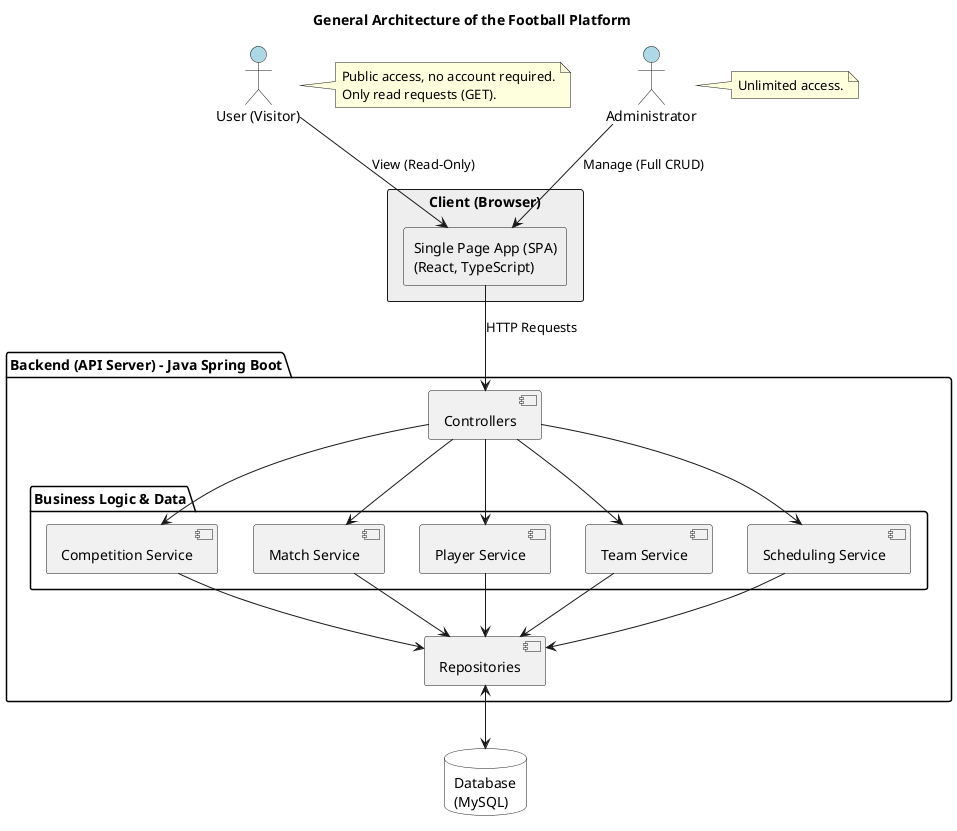 @startuml
title General Architecture of the Football Platform

skinparam componentStyle uml2
skinparam rectangle {
  shadowing false
  backgroundColor #EEE
}
skinparam database {
  backgroundColor #White
}
skinparam actor {
   backgroundColor #LightBlue
}

actor "User (Visitor)" as User
actor "Administrator" as Admin

rectangle "Client (Browser)" as Client {
  rectangle "Single Page App (SPA)\n(React, TypeScript)" as SPA
}

package "Backend (API Server) - Java Spring Boot" {
  component "Controllers" as Controllers

  package "Business Logic & Data" {
    component "Competition Service" as CompSvc
    component "Match Service" as MatchSvc
    component "Player Service" as PlayerSvc
    component "Team Service" as TeamSvc
    component "Scheduling Service" as SchedSvc
  }

  component "Repositories" as Repositories
}

database "Database\n(MySQL)" as DB

' --- User -> Client Relationships ---

User --> SPA : View (Read-Only)
Admin --> SPA : Manage (Full CRUD)

note right of User
  Public access, no account required.
  Only read requests (GET).
end note

note right of Admin
    Unlimited access.
end note

' --- Client -> Backend Relationships ---

SPA --> Controllers : HTTP Requests


' The controller directs requests to the corresponding services
Controllers --> CompSvc
Controllers --> MatchSvc 
Controllers --> TeamSvc
Controllers --> PlayerSvc
Controllers --> SchedSvc

' --- Service -> Repository Relationships ---

CompSvc --> Repositories
MatchSvc --> Repositories
TeamSvc --> Repositories
SchedSvc --> Repositories
PlayerSvc --> Repositories

Repositories <--> DB

@enduml